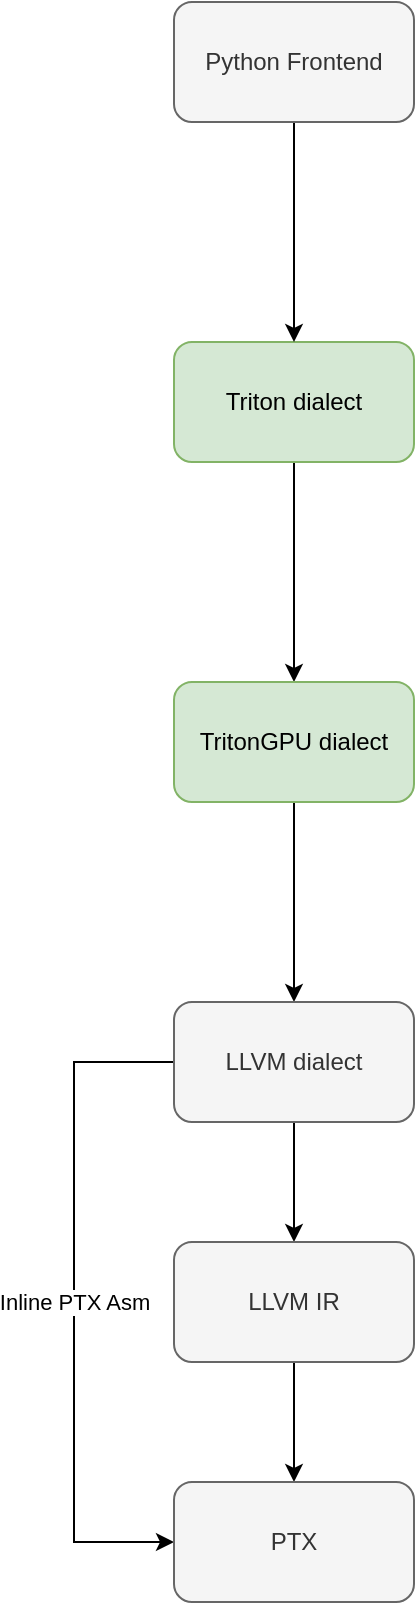 <mxfile version="20.5.1" type="github">
  <diagram id="_IhIAfCj_cjN-gkwvOJ_" name="第 1 页">
    <mxGraphModel dx="2866" dy="1579" grid="1" gridSize="10" guides="1" tooltips="1" connect="1" arrows="1" fold="1" page="1" pageScale="1" pageWidth="827" pageHeight="1169" math="0" shadow="0">
      <root>
        <mxCell id="0" />
        <mxCell id="1" parent="0" />
        <mxCell id="7zrCb3w0EuU8K5n_H7BA-5" style="edgeStyle=orthogonalEdgeStyle;rounded=0;orthogonalLoop=1;jettySize=auto;html=1;exitX=0.5;exitY=1;exitDx=0;exitDy=0;entryX=0.5;entryY=0;entryDx=0;entryDy=0;" edge="1" parent="1" source="7zrCb3w0EuU8K5n_H7BA-1" target="7zrCb3w0EuU8K5n_H7BA-2">
          <mxGeometry relative="1" as="geometry" />
        </mxCell>
        <mxCell id="7zrCb3w0EuU8K5n_H7BA-1" value="Triton dialect" style="rounded=1;whiteSpace=wrap;html=1;fillColor=#d5e8d4;strokeColor=#82b366;" vertex="1" parent="1">
          <mxGeometry x="320" y="360" width="120" height="60" as="geometry" />
        </mxCell>
        <mxCell id="7zrCb3w0EuU8K5n_H7BA-10" style="edgeStyle=orthogonalEdgeStyle;rounded=0;orthogonalLoop=1;jettySize=auto;html=1;exitX=0.5;exitY=1;exitDx=0;exitDy=0;entryX=0.5;entryY=0;entryDx=0;entryDy=0;" edge="1" parent="1" source="7zrCb3w0EuU8K5n_H7BA-2" target="7zrCb3w0EuU8K5n_H7BA-7">
          <mxGeometry relative="1" as="geometry" />
        </mxCell>
        <mxCell id="7zrCb3w0EuU8K5n_H7BA-2" value="TritonGPU dialect" style="rounded=1;whiteSpace=wrap;html=1;fillColor=#d5e8d4;strokeColor=#82b366;" vertex="1" parent="1">
          <mxGeometry x="320" y="530" width="120" height="60" as="geometry" />
        </mxCell>
        <mxCell id="7zrCb3w0EuU8K5n_H7BA-6" value="" style="edgeStyle=orthogonalEdgeStyle;rounded=0;orthogonalLoop=1;jettySize=auto;html=1;" edge="1" parent="1" source="7zrCb3w0EuU8K5n_H7BA-3" target="7zrCb3w0EuU8K5n_H7BA-1">
          <mxGeometry relative="1" as="geometry" />
        </mxCell>
        <mxCell id="7zrCb3w0EuU8K5n_H7BA-3" value="Python Frontend" style="rounded=1;whiteSpace=wrap;html=1;fillColor=#f5f5f5;strokeColor=#666666;fontColor=#333333;" vertex="1" parent="1">
          <mxGeometry x="320" y="190" width="120" height="60" as="geometry" />
        </mxCell>
        <mxCell id="7zrCb3w0EuU8K5n_H7BA-11" value="" style="edgeStyle=orthogonalEdgeStyle;rounded=0;orthogonalLoop=1;jettySize=auto;html=1;" edge="1" parent="1" source="7zrCb3w0EuU8K5n_H7BA-7" target="7zrCb3w0EuU8K5n_H7BA-8">
          <mxGeometry relative="1" as="geometry" />
        </mxCell>
        <mxCell id="7zrCb3w0EuU8K5n_H7BA-13" style="edgeStyle=orthogonalEdgeStyle;rounded=0;orthogonalLoop=1;jettySize=auto;html=1;exitX=0;exitY=0.5;exitDx=0;exitDy=0;entryX=0;entryY=0.5;entryDx=0;entryDy=0;" edge="1" parent="1" source="7zrCb3w0EuU8K5n_H7BA-7" target="7zrCb3w0EuU8K5n_H7BA-9">
          <mxGeometry relative="1" as="geometry">
            <Array as="points">
              <mxPoint x="270" y="720" />
              <mxPoint x="270" y="960" />
            </Array>
          </mxGeometry>
        </mxCell>
        <mxCell id="7zrCb3w0EuU8K5n_H7BA-14" value="Inline PTX Asm" style="edgeLabel;html=1;align=center;verticalAlign=middle;resizable=0;points=[];" vertex="1" connectable="0" parent="7zrCb3w0EuU8K5n_H7BA-13">
          <mxGeometry x="-0.094" relative="1" as="geometry">
            <mxPoint y="16" as="offset" />
          </mxGeometry>
        </mxCell>
        <mxCell id="7zrCb3w0EuU8K5n_H7BA-7" value="LLVM dialect" style="rounded=1;whiteSpace=wrap;html=1;fillColor=#f5f5f5;strokeColor=#666666;fontColor=#333333;" vertex="1" parent="1">
          <mxGeometry x="320" y="690" width="120" height="60" as="geometry" />
        </mxCell>
        <mxCell id="7zrCb3w0EuU8K5n_H7BA-12" value="" style="edgeStyle=orthogonalEdgeStyle;rounded=0;orthogonalLoop=1;jettySize=auto;html=1;" edge="1" parent="1" source="7zrCb3w0EuU8K5n_H7BA-8" target="7zrCb3w0EuU8K5n_H7BA-9">
          <mxGeometry relative="1" as="geometry" />
        </mxCell>
        <mxCell id="7zrCb3w0EuU8K5n_H7BA-8" value="LLVM IR" style="rounded=1;whiteSpace=wrap;html=1;fillColor=#f5f5f5;strokeColor=#666666;fontColor=#333333;" vertex="1" parent="1">
          <mxGeometry x="320" y="810" width="120" height="60" as="geometry" />
        </mxCell>
        <mxCell id="7zrCb3w0EuU8K5n_H7BA-9" value="PTX" style="rounded=1;whiteSpace=wrap;html=1;fillColor=#f5f5f5;strokeColor=#666666;fontColor=#333333;" vertex="1" parent="1">
          <mxGeometry x="320" y="930" width="120" height="60" as="geometry" />
        </mxCell>
      </root>
    </mxGraphModel>
  </diagram>
</mxfile>

